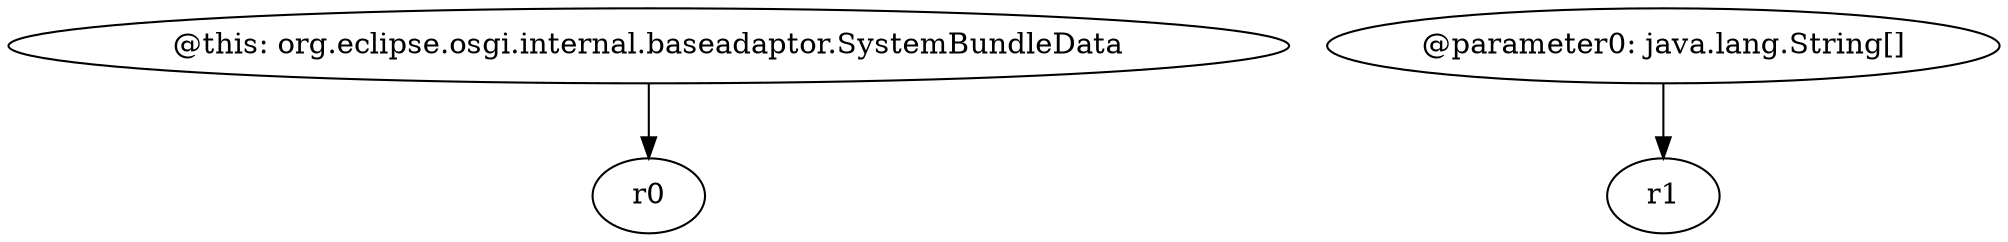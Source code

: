 digraph g {
0[label="@this: org.eclipse.osgi.internal.baseadaptor.SystemBundleData"]
1[label="r0"]
0->1[label=""]
2[label="@parameter0: java.lang.String[]"]
3[label="r1"]
2->3[label=""]
}